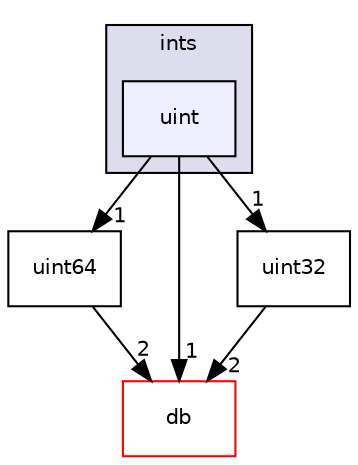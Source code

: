 digraph "src/OpenFOAM/primitives/ints/uint" {
  bgcolor=transparent;
  compound=true
  node [ fontsize="10", fontname="Helvetica"];
  edge [ labelfontsize="10", labelfontname="Helvetica"];
  subgraph clusterdir_086c067a0e64eeb439d30ae0c44248d8 {
    graph [ bgcolor="#ddddee", pencolor="black", label="ints" fontname="Helvetica", fontsize="10", URL="dir_086c067a0e64eeb439d30ae0c44248d8.html"]
  dir_4d33ca7cf0ff85b2eb8bfb5d6cfabd05 [shape=box, label="uint", style="filled", fillcolor="#eeeeff", pencolor="black", URL="dir_4d33ca7cf0ff85b2eb8bfb5d6cfabd05.html"];
  }
  dir_46c7ca2a0f9f6b4707532c3ece9fa7cc [shape=box label="uint64" URL="dir_46c7ca2a0f9f6b4707532c3ece9fa7cc.html"];
  dir_63c634f7a7cfd679ac26c67fb30fc32f [shape=box label="db" color="red" URL="dir_63c634f7a7cfd679ac26c67fb30fc32f.html"];
  dir_2d1f6df359db3d33298334ce9d620e9b [shape=box label="uint32" URL="dir_2d1f6df359db3d33298334ce9d620e9b.html"];
  dir_46c7ca2a0f9f6b4707532c3ece9fa7cc->dir_63c634f7a7cfd679ac26c67fb30fc32f [headlabel="2", labeldistance=1.5 headhref="dir_002353_001944.html"];
  dir_4d33ca7cf0ff85b2eb8bfb5d6cfabd05->dir_46c7ca2a0f9f6b4707532c3ece9fa7cc [headlabel="1", labeldistance=1.5 headhref="dir_002351_002353.html"];
  dir_4d33ca7cf0ff85b2eb8bfb5d6cfabd05->dir_63c634f7a7cfd679ac26c67fb30fc32f [headlabel="1", labeldistance=1.5 headhref="dir_002351_001944.html"];
  dir_4d33ca7cf0ff85b2eb8bfb5d6cfabd05->dir_2d1f6df359db3d33298334ce9d620e9b [headlabel="1", labeldistance=1.5 headhref="dir_002351_002352.html"];
  dir_2d1f6df359db3d33298334ce9d620e9b->dir_63c634f7a7cfd679ac26c67fb30fc32f [headlabel="2", labeldistance=1.5 headhref="dir_002352_001944.html"];
}
